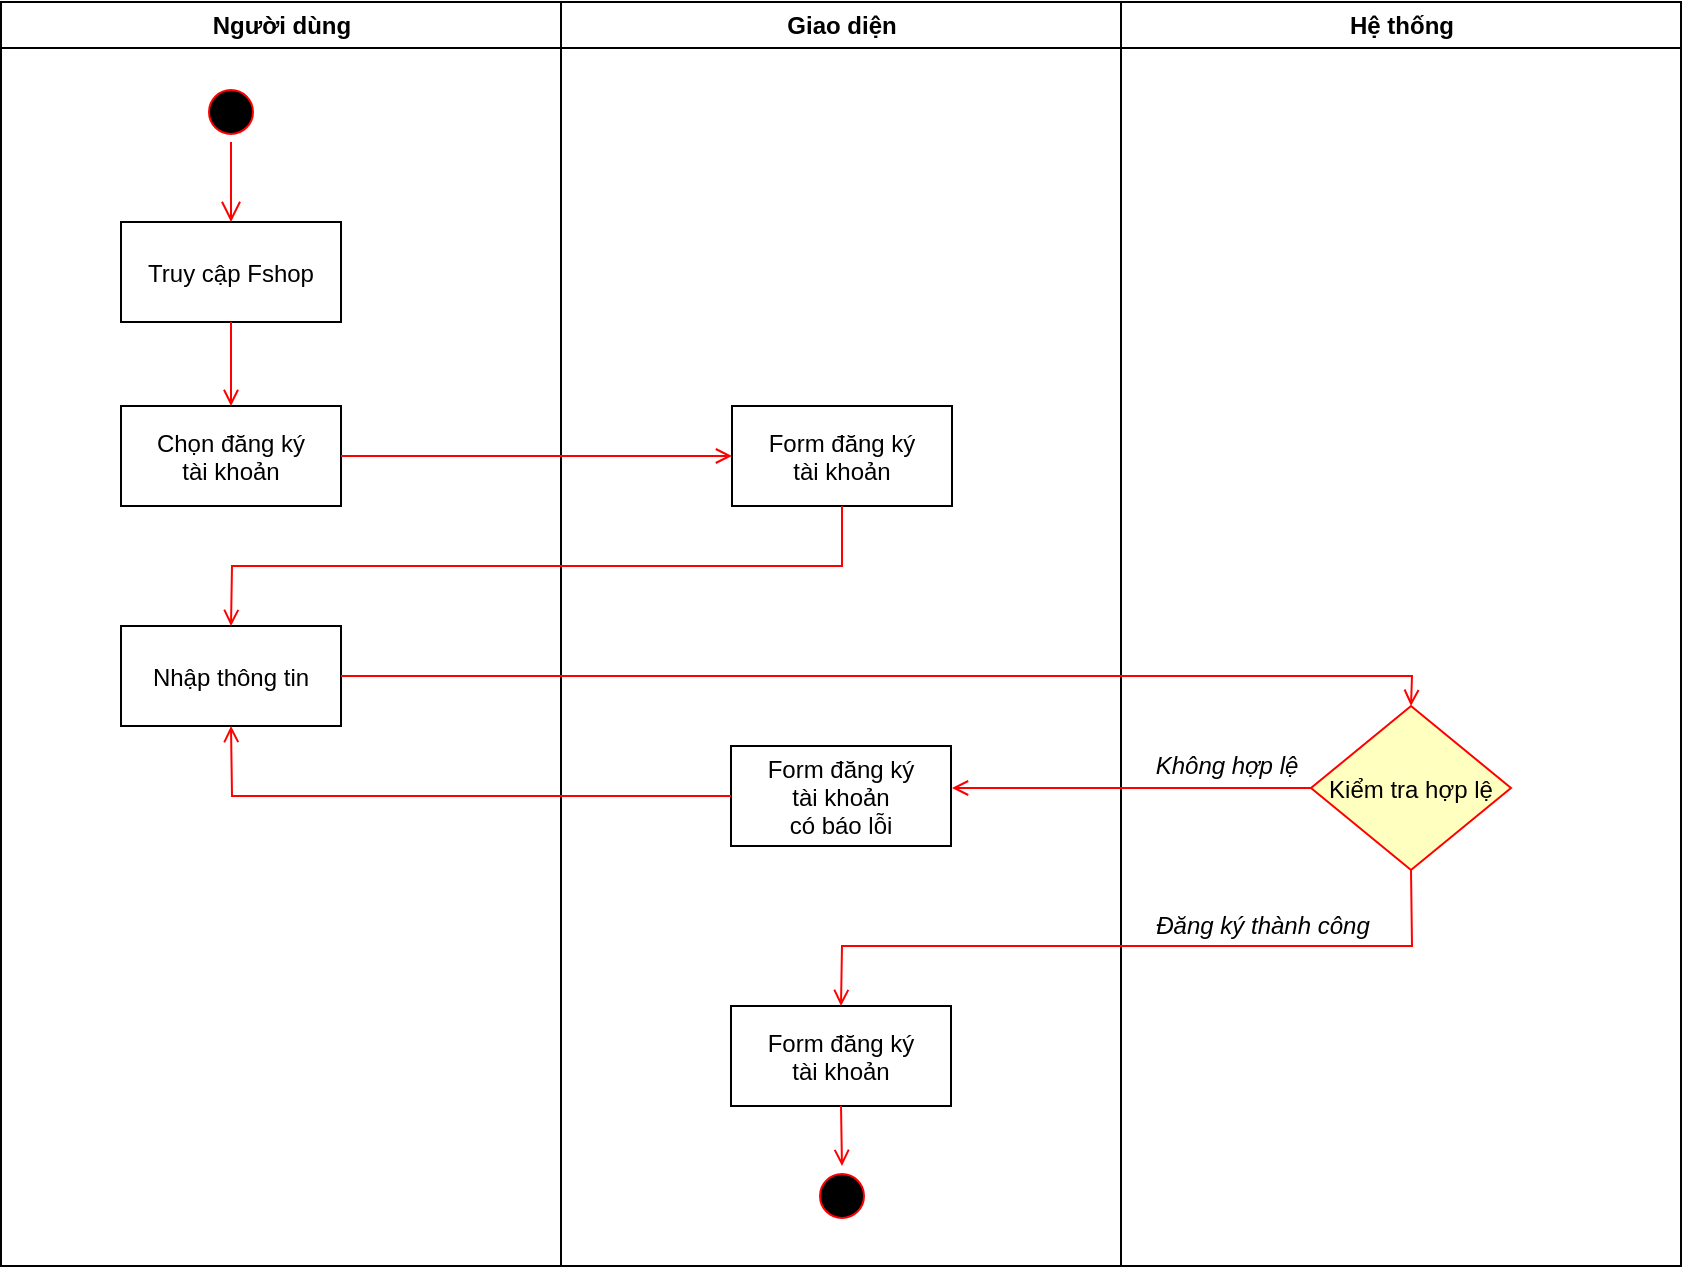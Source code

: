 <mxfile version="14.8.5" type="github">
  <diagram name="Page-1" id="e7e014a7-5840-1c2e-5031-d8a46d1fe8dd">
    <mxGraphModel dx="952" dy="456" grid="1" gridSize="10" guides="1" tooltips="1" connect="1" arrows="1" fold="1" page="1" pageScale="1" pageWidth="1169" pageHeight="826" background="none" math="0" shadow="0">
      <root>
        <mxCell id="0" />
        <mxCell id="1" parent="0" />
        <mxCell id="2" value="Người dùng" style="swimlane;whiteSpace=wrap" parent="1" vertex="1">
          <mxGeometry x="164.5" y="128" width="280" height="632" as="geometry" />
        </mxCell>
        <mxCell id="5" value="" style="ellipse;shape=startState;fillColor=#000000;strokeColor=#ff0000;" parent="2" vertex="1">
          <mxGeometry x="100" y="40" width="30" height="30" as="geometry" />
        </mxCell>
        <mxCell id="6" value="" style="edgeStyle=elbowEdgeStyle;elbow=horizontal;verticalAlign=bottom;endArrow=open;endSize=8;strokeColor=#FF0000;endFill=1;rounded=0" parent="2" source="5" target="7" edge="1">
          <mxGeometry x="100" y="40" as="geometry">
            <mxPoint x="115" y="110" as="targetPoint" />
          </mxGeometry>
        </mxCell>
        <mxCell id="7" value="Truy cập Fshop" style="" parent="2" vertex="1">
          <mxGeometry x="60" y="110" width="110" height="50" as="geometry" />
        </mxCell>
        <mxCell id="8" value="Chọn đăng ký &#xa;tài khoản" style="" parent="2" vertex="1">
          <mxGeometry x="60" y="202" width="110" height="50" as="geometry" />
        </mxCell>
        <mxCell id="9" value="" style="endArrow=open;strokeColor=#FF0000;endFill=1;rounded=0" parent="2" source="7" target="8" edge="1">
          <mxGeometry relative="1" as="geometry" />
        </mxCell>
        <mxCell id="qTPKW59SnVYRmZnT3jHC-43" value="Nhập thông tin" style="" parent="2" vertex="1">
          <mxGeometry x="60" y="312" width="110" height="50" as="geometry" />
        </mxCell>
        <mxCell id="3" value="Giao diện" style="swimlane;whiteSpace=wrap" parent="1" vertex="1">
          <mxGeometry x="444.5" y="128" width="280" height="632" as="geometry" />
        </mxCell>
        <mxCell id="qTPKW59SnVYRmZnT3jHC-41" value="Form đăng ký &#xa;tài khoản" style="" parent="3" vertex="1">
          <mxGeometry x="85.5" y="202" width="110" height="50" as="geometry" />
        </mxCell>
        <mxCell id="N_k64OGUPXMPvtoxx-Vv-45" value="Form đăng ký &#xa;tài khoản" style="" vertex="1" parent="3">
          <mxGeometry x="85" y="502" width="110" height="50" as="geometry" />
        </mxCell>
        <mxCell id="N_k64OGUPXMPvtoxx-Vv-49" value="Form đăng ký &#xa;tài khoản &#xa;có báo lỗi" style="" vertex="1" parent="3">
          <mxGeometry x="85" y="372" width="110" height="50" as="geometry" />
        </mxCell>
        <mxCell id="4" value="Hệ thống" style="swimlane;whiteSpace=wrap" parent="1" vertex="1">
          <mxGeometry x="724.5" y="128" width="280" height="632" as="geometry" />
        </mxCell>
        <mxCell id="N_k64OGUPXMPvtoxx-Vv-39" value="Kiểm tra hợp lệ" style="rhombus;fillColor=#ffffc0;strokeColor=#ff0000;" vertex="1" parent="4">
          <mxGeometry x="95" y="352" width="100" height="82" as="geometry" />
        </mxCell>
        <mxCell id="20" value="" style="endArrow=open;strokeColor=#FF0000;endFill=1;rounded=0;entryX=0;entryY=0.5;entryDx=0;entryDy=0;exitX=1;exitY=0.5;exitDx=0;exitDy=0;" parent="1" source="8" target="qTPKW59SnVYRmZnT3jHC-41" edge="1">
          <mxGeometry relative="1" as="geometry">
            <mxPoint x="334.5" y="478" as="sourcePoint" />
            <mxPoint x="464.5" y="478" as="targetPoint" />
          </mxGeometry>
        </mxCell>
        <mxCell id="qTPKW59SnVYRmZnT3jHC-42" value="" style="endArrow=open;strokeColor=#FF0000;endFill=1;rounded=0;exitX=0.5;exitY=1;exitDx=0;exitDy=0;entryX=0.5;entryY=0;entryDx=0;entryDy=0;" parent="1" source="qTPKW59SnVYRmZnT3jHC-41" target="qTPKW59SnVYRmZnT3jHC-43" edge="1">
          <mxGeometry relative="1" as="geometry">
            <mxPoint x="590" y="400" as="sourcePoint" />
            <mxPoint x="250" y="440" as="targetPoint" />
            <Array as="points">
              <mxPoint x="585" y="410" />
              <mxPoint x="280" y="410" />
            </Array>
          </mxGeometry>
        </mxCell>
        <mxCell id="qTPKW59SnVYRmZnT3jHC-44" value="" style="endArrow=open;strokeColor=#FF0000;endFill=1;rounded=0;exitX=1;exitY=0.5;exitDx=0;exitDy=0;entryX=0.5;entryY=0;entryDx=0;entryDy=0;" parent="1" source="qTPKW59SnVYRmZnT3jHC-43" target="N_k64OGUPXMPvtoxx-Vv-39" edge="1">
          <mxGeometry relative="1" as="geometry">
            <mxPoint x="344.5" y="365" as="sourcePoint" />
            <mxPoint x="890" y="500" as="targetPoint" />
            <Array as="points">
              <mxPoint x="870" y="465" />
            </Array>
          </mxGeometry>
        </mxCell>
        <mxCell id="N_k64OGUPXMPvtoxx-Vv-41" value="" style="endArrow=open;strokeColor=#FF0000;endFill=1;rounded=0;exitX=0;exitY=0.5;exitDx=0;exitDy=0;" edge="1" parent="1" source="N_k64OGUPXMPvtoxx-Vv-39">
          <mxGeometry relative="1" as="geometry">
            <mxPoint x="650" y="520" as="sourcePoint" />
            <mxPoint x="640" y="521" as="targetPoint" />
            <Array as="points" />
          </mxGeometry>
        </mxCell>
        <mxCell id="N_k64OGUPXMPvtoxx-Vv-42" value="Không hợp lệ" style="text;html=1;align=center;verticalAlign=middle;resizable=0;points=[];autosize=1;strokeColor=none;fontStyle=2" vertex="1" parent="1">
          <mxGeometry x="732" y="500" width="90" height="20" as="geometry" />
        </mxCell>
        <mxCell id="N_k64OGUPXMPvtoxx-Vv-44" value="" style="endArrow=open;strokeColor=#FF0000;endFill=1;rounded=0;exitX=0.5;exitY=1;exitDx=0;exitDy=0;entryX=0.5;entryY=0;entryDx=0;entryDy=0;" edge="1" parent="1" source="N_k64OGUPXMPvtoxx-Vv-39" target="N_k64OGUPXMPvtoxx-Vv-45">
          <mxGeometry relative="1" as="geometry">
            <mxPoint x="780" y="610" as="sourcePoint" />
            <mxPoint x="580" y="640" as="targetPoint" />
            <Array as="points">
              <mxPoint x="870" y="600" />
              <mxPoint x="585" y="600" />
            </Array>
          </mxGeometry>
        </mxCell>
        <mxCell id="N_k64OGUPXMPvtoxx-Vv-47" value="" style="ellipse;shape=startState;fillColor=#000000;strokeColor=#ff0000;" vertex="1" parent="1">
          <mxGeometry x="570" y="710" width="30" height="30" as="geometry" />
        </mxCell>
        <mxCell id="N_k64OGUPXMPvtoxx-Vv-48" value="" style="endArrow=open;strokeColor=#FF0000;endFill=1;rounded=0;exitX=0.5;exitY=1;exitDx=0;exitDy=0;entryX=0.5;entryY=0;entryDx=0;entryDy=0;" edge="1" parent="1" source="N_k64OGUPXMPvtoxx-Vv-45" target="N_k64OGUPXMPvtoxx-Vv-47">
          <mxGeometry relative="1" as="geometry">
            <mxPoint x="580" y="700" as="sourcePoint" />
            <mxPoint x="580" y="742" as="targetPoint" />
          </mxGeometry>
        </mxCell>
        <mxCell id="N_k64OGUPXMPvtoxx-Vv-50" value="" style="endArrow=open;strokeColor=#FF0000;endFill=1;rounded=0;exitX=0;exitY=0.5;exitDx=0;exitDy=0;entryX=0.5;entryY=1;entryDx=0;entryDy=0;" edge="1" parent="1" source="N_k64OGUPXMPvtoxx-Vv-49" target="qTPKW59SnVYRmZnT3jHC-43">
          <mxGeometry relative="1" as="geometry">
            <mxPoint x="360" y="510" as="sourcePoint" />
            <mxPoint x="180.5" y="510" as="targetPoint" />
            <Array as="points">
              <mxPoint x="280" y="525" />
            </Array>
          </mxGeometry>
        </mxCell>
        <mxCell id="N_k64OGUPXMPvtoxx-Vv-51" value="Đăng ký thành công" style="text;html=1;align=center;verticalAlign=middle;resizable=0;points=[];autosize=1;strokeColor=none;fontStyle=2" vertex="1" parent="1">
          <mxGeometry x="735" y="580" width="120" height="20" as="geometry" />
        </mxCell>
      </root>
    </mxGraphModel>
  </diagram>
</mxfile>
